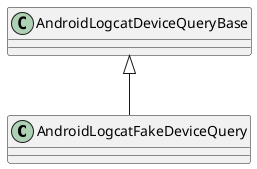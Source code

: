 @startuml
class AndroidLogcatFakeDeviceQuery {
}
AndroidLogcatDeviceQueryBase <|-- AndroidLogcatFakeDeviceQuery
@enduml
